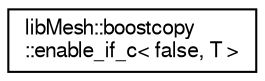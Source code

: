 digraph "Graphical Class Hierarchy"
{
  edge [fontname="FreeSans",fontsize="10",labelfontname="FreeSans",labelfontsize="10"];
  node [fontname="FreeSans",fontsize="10",shape=record];
  rankdir="LR";
  Node1 [label="libMesh::boostcopy\l::enable_if_c\< false, T \>",height=0.2,width=0.4,color="black", fillcolor="white", style="filled",URL="$structlibMesh_1_1boostcopy_1_1enable__if__c_3_01false_00_01T_01_4.html"];
}
